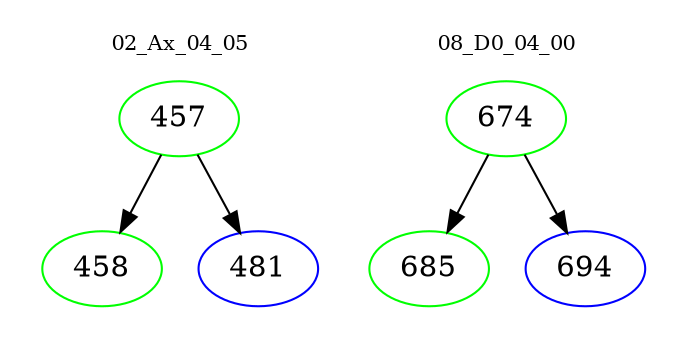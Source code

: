 digraph{
subgraph cluster_0 {
color = white
label = "02_Ax_04_05";
fontsize=10;
T0_457 [label="457", color="green"]
T0_457 -> T0_458 [color="black"]
T0_458 [label="458", color="green"]
T0_457 -> T0_481 [color="black"]
T0_481 [label="481", color="blue"]
}
subgraph cluster_1 {
color = white
label = "08_D0_04_00";
fontsize=10;
T1_674 [label="674", color="green"]
T1_674 -> T1_685 [color="black"]
T1_685 [label="685", color="green"]
T1_674 -> T1_694 [color="black"]
T1_694 [label="694", color="blue"]
}
}
